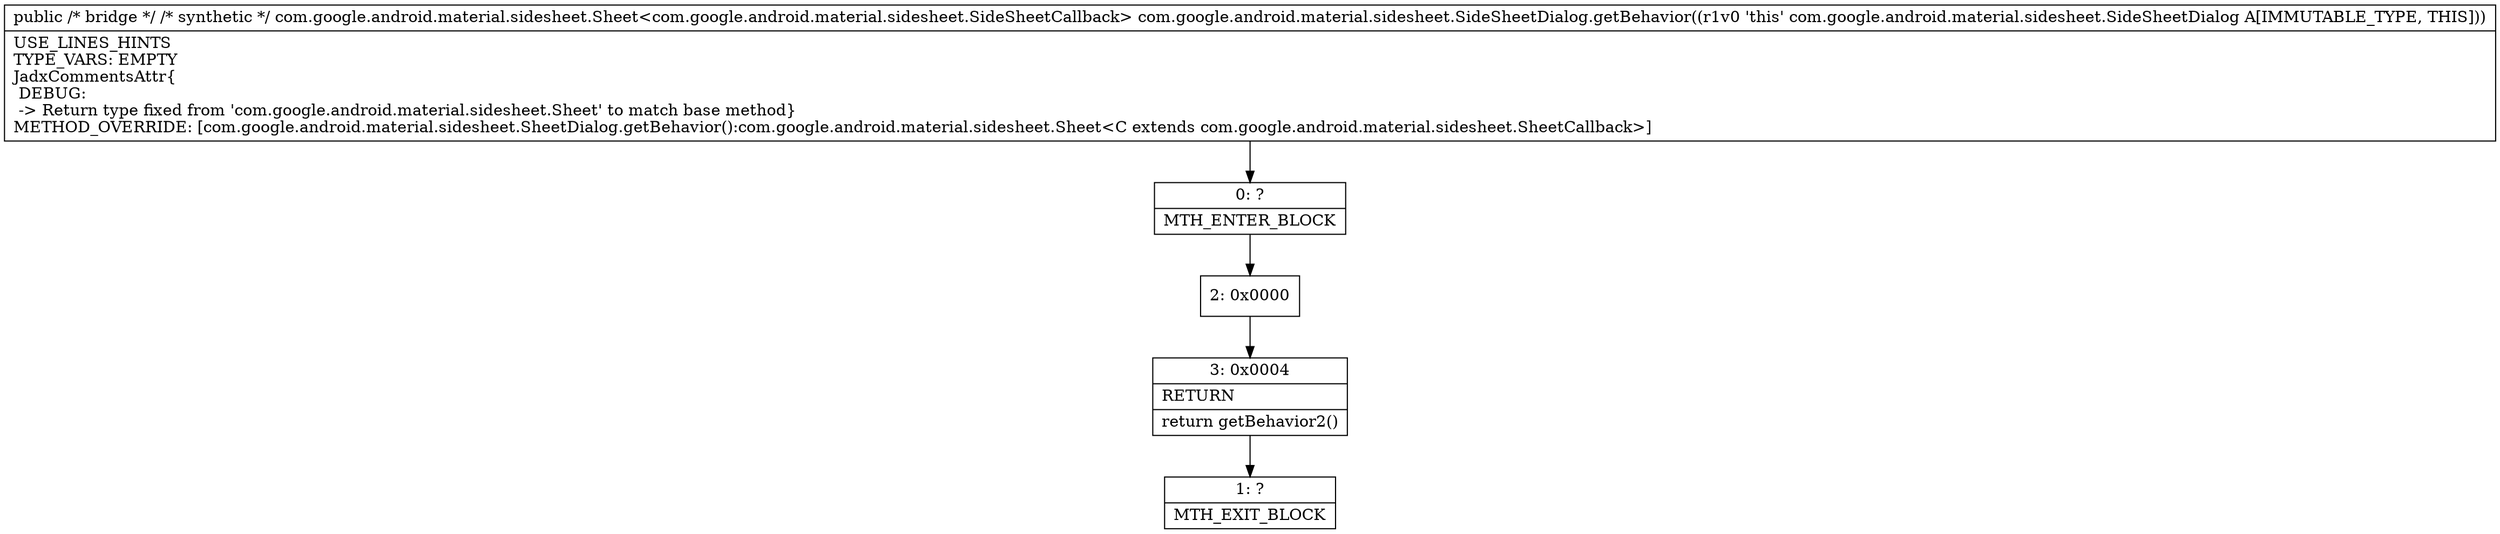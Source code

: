 digraph "CFG forcom.google.android.material.sidesheet.SideSheetDialog.getBehavior()Lcom\/google\/android\/material\/sidesheet\/Sheet;" {
Node_0 [shape=record,label="{0\:\ ?|MTH_ENTER_BLOCK\l}"];
Node_2 [shape=record,label="{2\:\ 0x0000}"];
Node_3 [shape=record,label="{3\:\ 0x0004|RETURN\l|return getBehavior2()\l}"];
Node_1 [shape=record,label="{1\:\ ?|MTH_EXIT_BLOCK\l}"];
MethodNode[shape=record,label="{public \/* bridge *\/ \/* synthetic *\/ com.google.android.material.sidesheet.Sheet\<com.google.android.material.sidesheet.SideSheetCallback\> com.google.android.material.sidesheet.SideSheetDialog.getBehavior((r1v0 'this' com.google.android.material.sidesheet.SideSheetDialog A[IMMUTABLE_TYPE, THIS]))  | USE_LINES_HINTS\lTYPE_VARS: EMPTY\lJadxCommentsAttr\{\l DEBUG: \l \-\> Return type fixed from 'com.google.android.material.sidesheet.Sheet' to match base method\}\lMETHOD_OVERRIDE: [com.google.android.material.sidesheet.SheetDialog.getBehavior():com.google.android.material.sidesheet.Sheet\<C extends com.google.android.material.sidesheet.SheetCallback\>]\l}"];
MethodNode -> Node_0;Node_0 -> Node_2;
Node_2 -> Node_3;
Node_3 -> Node_1;
}

